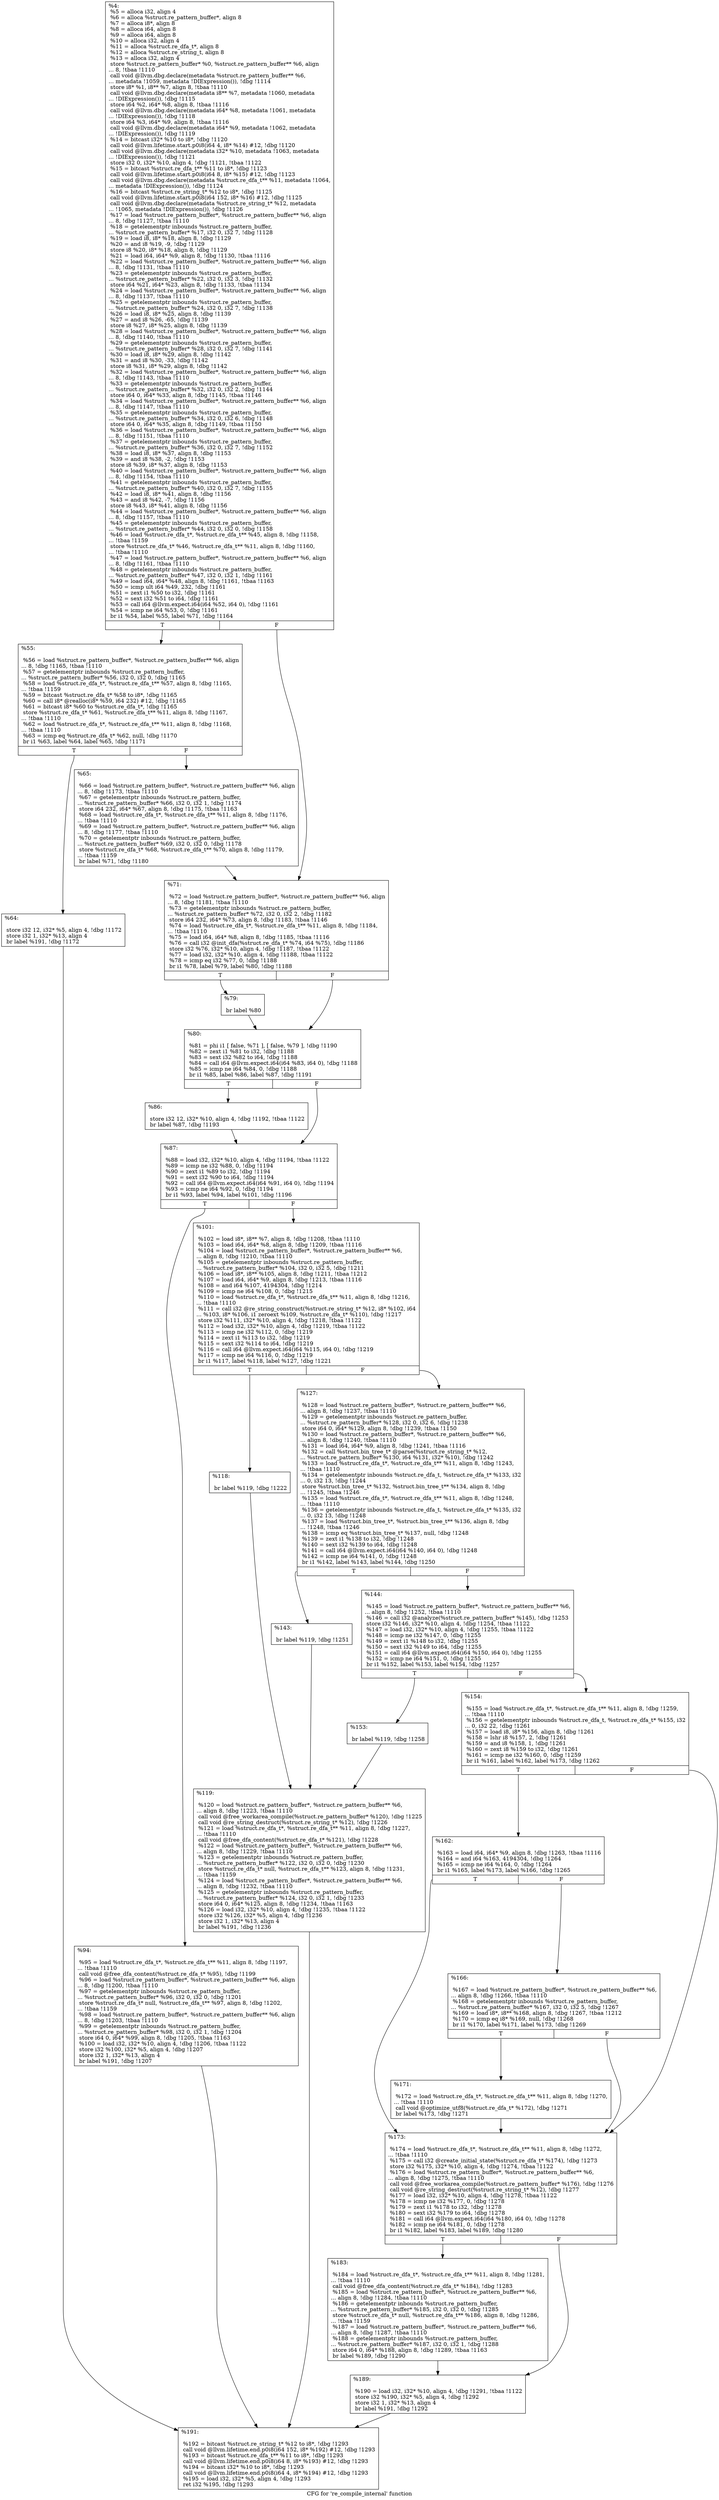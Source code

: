 digraph "CFG for 're_compile_internal' function" {
	label="CFG for 're_compile_internal' function";

	Node0xa94330 [shape=record,label="{%4:\l  %5 = alloca i32, align 4\l  %6 = alloca %struct.re_pattern_buffer*, align 8\l  %7 = alloca i8*, align 8\l  %8 = alloca i64, align 8\l  %9 = alloca i64, align 8\l  %10 = alloca i32, align 4\l  %11 = alloca %struct.re_dfa_t*, align 8\l  %12 = alloca %struct.re_string_t, align 8\l  %13 = alloca i32, align 4\l  store %struct.re_pattern_buffer* %0, %struct.re_pattern_buffer** %6, align\l... 8, !tbaa !1110\l  call void @llvm.dbg.declare(metadata %struct.re_pattern_buffer** %6,\l... metadata !1059, metadata !DIExpression()), !dbg !1114\l  store i8* %1, i8** %7, align 8, !tbaa !1110\l  call void @llvm.dbg.declare(metadata i8** %7, metadata !1060, metadata\l... !DIExpression()), !dbg !1115\l  store i64 %2, i64* %8, align 8, !tbaa !1116\l  call void @llvm.dbg.declare(metadata i64* %8, metadata !1061, metadata\l... !DIExpression()), !dbg !1118\l  store i64 %3, i64* %9, align 8, !tbaa !1116\l  call void @llvm.dbg.declare(metadata i64* %9, metadata !1062, metadata\l... !DIExpression()), !dbg !1119\l  %14 = bitcast i32* %10 to i8*, !dbg !1120\l  call void @llvm.lifetime.start.p0i8(i64 4, i8* %14) #12, !dbg !1120\l  call void @llvm.dbg.declare(metadata i32* %10, metadata !1063, metadata\l... !DIExpression()), !dbg !1121\l  store i32 0, i32* %10, align 4, !dbg !1121, !tbaa !1122\l  %15 = bitcast %struct.re_dfa_t** %11 to i8*, !dbg !1123\l  call void @llvm.lifetime.start.p0i8(i64 8, i8* %15) #12, !dbg !1123\l  call void @llvm.dbg.declare(metadata %struct.re_dfa_t** %11, metadata !1064,\l... metadata !DIExpression()), !dbg !1124\l  %16 = bitcast %struct.re_string_t* %12 to i8*, !dbg !1125\l  call void @llvm.lifetime.start.p0i8(i64 152, i8* %16) #12, !dbg !1125\l  call void @llvm.dbg.declare(metadata %struct.re_string_t* %12, metadata\l... !1065, metadata !DIExpression()), !dbg !1126\l  %17 = load %struct.re_pattern_buffer*, %struct.re_pattern_buffer** %6, align\l... 8, !dbg !1127, !tbaa !1110\l  %18 = getelementptr inbounds %struct.re_pattern_buffer,\l... %struct.re_pattern_buffer* %17, i32 0, i32 7, !dbg !1128\l  %19 = load i8, i8* %18, align 8, !dbg !1129\l  %20 = and i8 %19, -9, !dbg !1129\l  store i8 %20, i8* %18, align 8, !dbg !1129\l  %21 = load i64, i64* %9, align 8, !dbg !1130, !tbaa !1116\l  %22 = load %struct.re_pattern_buffer*, %struct.re_pattern_buffer** %6, align\l... 8, !dbg !1131, !tbaa !1110\l  %23 = getelementptr inbounds %struct.re_pattern_buffer,\l... %struct.re_pattern_buffer* %22, i32 0, i32 3, !dbg !1132\l  store i64 %21, i64* %23, align 8, !dbg !1133, !tbaa !1134\l  %24 = load %struct.re_pattern_buffer*, %struct.re_pattern_buffer** %6, align\l... 8, !dbg !1137, !tbaa !1110\l  %25 = getelementptr inbounds %struct.re_pattern_buffer,\l... %struct.re_pattern_buffer* %24, i32 0, i32 7, !dbg !1138\l  %26 = load i8, i8* %25, align 8, !dbg !1139\l  %27 = and i8 %26, -65, !dbg !1139\l  store i8 %27, i8* %25, align 8, !dbg !1139\l  %28 = load %struct.re_pattern_buffer*, %struct.re_pattern_buffer** %6, align\l... 8, !dbg !1140, !tbaa !1110\l  %29 = getelementptr inbounds %struct.re_pattern_buffer,\l... %struct.re_pattern_buffer* %28, i32 0, i32 7, !dbg !1141\l  %30 = load i8, i8* %29, align 8, !dbg !1142\l  %31 = and i8 %30, -33, !dbg !1142\l  store i8 %31, i8* %29, align 8, !dbg !1142\l  %32 = load %struct.re_pattern_buffer*, %struct.re_pattern_buffer** %6, align\l... 8, !dbg !1143, !tbaa !1110\l  %33 = getelementptr inbounds %struct.re_pattern_buffer,\l... %struct.re_pattern_buffer* %32, i32 0, i32 2, !dbg !1144\l  store i64 0, i64* %33, align 8, !dbg !1145, !tbaa !1146\l  %34 = load %struct.re_pattern_buffer*, %struct.re_pattern_buffer** %6, align\l... 8, !dbg !1147, !tbaa !1110\l  %35 = getelementptr inbounds %struct.re_pattern_buffer,\l... %struct.re_pattern_buffer* %34, i32 0, i32 6, !dbg !1148\l  store i64 0, i64* %35, align 8, !dbg !1149, !tbaa !1150\l  %36 = load %struct.re_pattern_buffer*, %struct.re_pattern_buffer** %6, align\l... 8, !dbg !1151, !tbaa !1110\l  %37 = getelementptr inbounds %struct.re_pattern_buffer,\l... %struct.re_pattern_buffer* %36, i32 0, i32 7, !dbg !1152\l  %38 = load i8, i8* %37, align 8, !dbg !1153\l  %39 = and i8 %38, -2, !dbg !1153\l  store i8 %39, i8* %37, align 8, !dbg !1153\l  %40 = load %struct.re_pattern_buffer*, %struct.re_pattern_buffer** %6, align\l... 8, !dbg !1154, !tbaa !1110\l  %41 = getelementptr inbounds %struct.re_pattern_buffer,\l... %struct.re_pattern_buffer* %40, i32 0, i32 7, !dbg !1155\l  %42 = load i8, i8* %41, align 8, !dbg !1156\l  %43 = and i8 %42, -7, !dbg !1156\l  store i8 %43, i8* %41, align 8, !dbg !1156\l  %44 = load %struct.re_pattern_buffer*, %struct.re_pattern_buffer** %6, align\l... 8, !dbg !1157, !tbaa !1110\l  %45 = getelementptr inbounds %struct.re_pattern_buffer,\l... %struct.re_pattern_buffer* %44, i32 0, i32 0, !dbg !1158\l  %46 = load %struct.re_dfa_t*, %struct.re_dfa_t** %45, align 8, !dbg !1158,\l... !tbaa !1159\l  store %struct.re_dfa_t* %46, %struct.re_dfa_t** %11, align 8, !dbg !1160,\l... !tbaa !1110\l  %47 = load %struct.re_pattern_buffer*, %struct.re_pattern_buffer** %6, align\l... 8, !dbg !1161, !tbaa !1110\l  %48 = getelementptr inbounds %struct.re_pattern_buffer,\l... %struct.re_pattern_buffer* %47, i32 0, i32 1, !dbg !1161\l  %49 = load i64, i64* %48, align 8, !dbg !1161, !tbaa !1163\l  %50 = icmp ult i64 %49, 232, !dbg !1161\l  %51 = zext i1 %50 to i32, !dbg !1161\l  %52 = sext i32 %51 to i64, !dbg !1161\l  %53 = call i64 @llvm.expect.i64(i64 %52, i64 0), !dbg !1161\l  %54 = icmp ne i64 %53, 0, !dbg !1161\l  br i1 %54, label %55, label %71, !dbg !1164\l|{<s0>T|<s1>F}}"];
	Node0xa94330:s0 -> Node0xa96e00;
	Node0xa94330:s1 -> Node0xa96ef0;
	Node0xa96e00 [shape=record,label="{%55:\l\l  %56 = load %struct.re_pattern_buffer*, %struct.re_pattern_buffer** %6, align\l... 8, !dbg !1165, !tbaa !1110\l  %57 = getelementptr inbounds %struct.re_pattern_buffer,\l... %struct.re_pattern_buffer* %56, i32 0, i32 0, !dbg !1165\l  %58 = load %struct.re_dfa_t*, %struct.re_dfa_t** %57, align 8, !dbg !1165,\l... !tbaa !1159\l  %59 = bitcast %struct.re_dfa_t* %58 to i8*, !dbg !1165\l  %60 = call i8* @realloc(i8* %59, i64 232) #12, !dbg !1165\l  %61 = bitcast i8* %60 to %struct.re_dfa_t*, !dbg !1165\l  store %struct.re_dfa_t* %61, %struct.re_dfa_t** %11, align 8, !dbg !1167,\l... !tbaa !1110\l  %62 = load %struct.re_dfa_t*, %struct.re_dfa_t** %11, align 8, !dbg !1168,\l... !tbaa !1110\l  %63 = icmp eq %struct.re_dfa_t* %62, null, !dbg !1170\l  br i1 %63, label %64, label %65, !dbg !1171\l|{<s0>T|<s1>F}}"];
	Node0xa96e00:s0 -> Node0xa96e50;
	Node0xa96e00:s1 -> Node0xa96ea0;
	Node0xa96e50 [shape=record,label="{%64:\l\l  store i32 12, i32* %5, align 4, !dbg !1172\l  store i32 1, i32* %13, align 4\l  br label %191, !dbg !1172\l}"];
	Node0xa96e50 -> Node0xa97530;
	Node0xa96ea0 [shape=record,label="{%65:\l\l  %66 = load %struct.re_pattern_buffer*, %struct.re_pattern_buffer** %6, align\l... 8, !dbg !1173, !tbaa !1110\l  %67 = getelementptr inbounds %struct.re_pattern_buffer,\l... %struct.re_pattern_buffer* %66, i32 0, i32 1, !dbg !1174\l  store i64 232, i64* %67, align 8, !dbg !1175, !tbaa !1163\l  %68 = load %struct.re_dfa_t*, %struct.re_dfa_t** %11, align 8, !dbg !1176,\l... !tbaa !1110\l  %69 = load %struct.re_pattern_buffer*, %struct.re_pattern_buffer** %6, align\l... 8, !dbg !1177, !tbaa !1110\l  %70 = getelementptr inbounds %struct.re_pattern_buffer,\l... %struct.re_pattern_buffer* %69, i32 0, i32 0, !dbg !1178\l  store %struct.re_dfa_t* %68, %struct.re_dfa_t** %70, align 8, !dbg !1179,\l... !tbaa !1159\l  br label %71, !dbg !1180\l}"];
	Node0xa96ea0 -> Node0xa96ef0;
	Node0xa96ef0 [shape=record,label="{%71:\l\l  %72 = load %struct.re_pattern_buffer*, %struct.re_pattern_buffer** %6, align\l... 8, !dbg !1181, !tbaa !1110\l  %73 = getelementptr inbounds %struct.re_pattern_buffer,\l... %struct.re_pattern_buffer* %72, i32 0, i32 2, !dbg !1182\l  store i64 232, i64* %73, align 8, !dbg !1183, !tbaa !1146\l  %74 = load %struct.re_dfa_t*, %struct.re_dfa_t** %11, align 8, !dbg !1184,\l... !tbaa !1110\l  %75 = load i64, i64* %8, align 8, !dbg !1185, !tbaa !1116\l  %76 = call i32 @init_dfa(%struct.re_dfa_t* %74, i64 %75), !dbg !1186\l  store i32 %76, i32* %10, align 4, !dbg !1187, !tbaa !1122\l  %77 = load i32, i32* %10, align 4, !dbg !1188, !tbaa !1122\l  %78 = icmp eq i32 %77, 0, !dbg !1188\l  br i1 %78, label %79, label %80, !dbg !1188\l|{<s0>T|<s1>F}}"];
	Node0xa96ef0:s0 -> Node0xa96f40;
	Node0xa96ef0:s1 -> Node0xa96f90;
	Node0xa96f40 [shape=record,label="{%79:\l\l  br label %80\l}"];
	Node0xa96f40 -> Node0xa96f90;
	Node0xa96f90 [shape=record,label="{%80:\l\l  %81 = phi i1 [ false, %71 ], [ false, %79 ], !dbg !1190\l  %82 = zext i1 %81 to i32, !dbg !1188\l  %83 = sext i32 %82 to i64, !dbg !1188\l  %84 = call i64 @llvm.expect.i64(i64 %83, i64 0), !dbg !1188\l  %85 = icmp ne i64 %84, 0, !dbg !1188\l  br i1 %85, label %86, label %87, !dbg !1191\l|{<s0>T|<s1>F}}"];
	Node0xa96f90:s0 -> Node0xa96fe0;
	Node0xa96f90:s1 -> Node0xa97030;
	Node0xa96fe0 [shape=record,label="{%86:\l\l  store i32 12, i32* %10, align 4, !dbg !1192, !tbaa !1122\l  br label %87, !dbg !1193\l}"];
	Node0xa96fe0 -> Node0xa97030;
	Node0xa97030 [shape=record,label="{%87:\l\l  %88 = load i32, i32* %10, align 4, !dbg !1194, !tbaa !1122\l  %89 = icmp ne i32 %88, 0, !dbg !1194\l  %90 = zext i1 %89 to i32, !dbg !1194\l  %91 = sext i32 %90 to i64, !dbg !1194\l  %92 = call i64 @llvm.expect.i64(i64 %91, i64 0), !dbg !1194\l  %93 = icmp ne i64 %92, 0, !dbg !1194\l  br i1 %93, label %94, label %101, !dbg !1196\l|{<s0>T|<s1>F}}"];
	Node0xa97030:s0 -> Node0xa97080;
	Node0xa97030:s1 -> Node0xa970d0;
	Node0xa97080 [shape=record,label="{%94:\l\l  %95 = load %struct.re_dfa_t*, %struct.re_dfa_t** %11, align 8, !dbg !1197,\l... !tbaa !1110\l  call void @free_dfa_content(%struct.re_dfa_t* %95), !dbg !1199\l  %96 = load %struct.re_pattern_buffer*, %struct.re_pattern_buffer** %6, align\l... 8, !dbg !1200, !tbaa !1110\l  %97 = getelementptr inbounds %struct.re_pattern_buffer,\l... %struct.re_pattern_buffer* %96, i32 0, i32 0, !dbg !1201\l  store %struct.re_dfa_t* null, %struct.re_dfa_t** %97, align 8, !dbg !1202,\l... !tbaa !1159\l  %98 = load %struct.re_pattern_buffer*, %struct.re_pattern_buffer** %6, align\l... 8, !dbg !1203, !tbaa !1110\l  %99 = getelementptr inbounds %struct.re_pattern_buffer,\l... %struct.re_pattern_buffer* %98, i32 0, i32 1, !dbg !1204\l  store i64 0, i64* %99, align 8, !dbg !1205, !tbaa !1163\l  %100 = load i32, i32* %10, align 4, !dbg !1206, !tbaa !1122\l  store i32 %100, i32* %5, align 4, !dbg !1207\l  store i32 1, i32* %13, align 4\l  br label %191, !dbg !1207\l}"];
	Node0xa97080 -> Node0xa97530;
	Node0xa970d0 [shape=record,label="{%101:\l\l  %102 = load i8*, i8** %7, align 8, !dbg !1208, !tbaa !1110\l  %103 = load i64, i64* %8, align 8, !dbg !1209, !tbaa !1116\l  %104 = load %struct.re_pattern_buffer*, %struct.re_pattern_buffer** %6,\l... align 8, !dbg !1210, !tbaa !1110\l  %105 = getelementptr inbounds %struct.re_pattern_buffer,\l... %struct.re_pattern_buffer* %104, i32 0, i32 5, !dbg !1211\l  %106 = load i8*, i8** %105, align 8, !dbg !1211, !tbaa !1212\l  %107 = load i64, i64* %9, align 8, !dbg !1213, !tbaa !1116\l  %108 = and i64 %107, 4194304, !dbg !1214\l  %109 = icmp ne i64 %108, 0, !dbg !1215\l  %110 = load %struct.re_dfa_t*, %struct.re_dfa_t** %11, align 8, !dbg !1216,\l... !tbaa !1110\l  %111 = call i32 @re_string_construct(%struct.re_string_t* %12, i8* %102, i64\l... %103, i8* %106, i1 zeroext %109, %struct.re_dfa_t* %110), !dbg !1217\l  store i32 %111, i32* %10, align 4, !dbg !1218, !tbaa !1122\l  %112 = load i32, i32* %10, align 4, !dbg !1219, !tbaa !1122\l  %113 = icmp ne i32 %112, 0, !dbg !1219\l  %114 = zext i1 %113 to i32, !dbg !1219\l  %115 = sext i32 %114 to i64, !dbg !1219\l  %116 = call i64 @llvm.expect.i64(i64 %115, i64 0), !dbg !1219\l  %117 = icmp ne i64 %116, 0, !dbg !1219\l  br i1 %117, label %118, label %127, !dbg !1221\l|{<s0>T|<s1>F}}"];
	Node0xa970d0:s0 -> Node0xa97120;
	Node0xa970d0:s1 -> Node0xa971c0;
	Node0xa97120 [shape=record,label="{%118:\l\l  br label %119, !dbg !1222\l}"];
	Node0xa97120 -> Node0xa97170;
	Node0xa97170 [shape=record,label="{%119:\l\l  %120 = load %struct.re_pattern_buffer*, %struct.re_pattern_buffer** %6,\l... align 8, !dbg !1223, !tbaa !1110\l  call void @free_workarea_compile(%struct.re_pattern_buffer* %120), !dbg !1225\l  call void @re_string_destruct(%struct.re_string_t* %12), !dbg !1226\l  %121 = load %struct.re_dfa_t*, %struct.re_dfa_t** %11, align 8, !dbg !1227,\l... !tbaa !1110\l  call void @free_dfa_content(%struct.re_dfa_t* %121), !dbg !1228\l  %122 = load %struct.re_pattern_buffer*, %struct.re_pattern_buffer** %6,\l... align 8, !dbg !1229, !tbaa !1110\l  %123 = getelementptr inbounds %struct.re_pattern_buffer,\l... %struct.re_pattern_buffer* %122, i32 0, i32 0, !dbg !1230\l  store %struct.re_dfa_t* null, %struct.re_dfa_t** %123, align 8, !dbg !1231,\l... !tbaa !1159\l  %124 = load %struct.re_pattern_buffer*, %struct.re_pattern_buffer** %6,\l... align 8, !dbg !1232, !tbaa !1110\l  %125 = getelementptr inbounds %struct.re_pattern_buffer,\l... %struct.re_pattern_buffer* %124, i32 0, i32 1, !dbg !1233\l  store i64 0, i64* %125, align 8, !dbg !1234, !tbaa !1163\l  %126 = load i32, i32* %10, align 4, !dbg !1235, !tbaa !1122\l  store i32 %126, i32* %5, align 4, !dbg !1236\l  store i32 1, i32* %13, align 4\l  br label %191, !dbg !1236\l}"];
	Node0xa97170 -> Node0xa97530;
	Node0xa971c0 [shape=record,label="{%127:\l\l  %128 = load %struct.re_pattern_buffer*, %struct.re_pattern_buffer** %6,\l... align 8, !dbg !1237, !tbaa !1110\l  %129 = getelementptr inbounds %struct.re_pattern_buffer,\l... %struct.re_pattern_buffer* %128, i32 0, i32 6, !dbg !1238\l  store i64 0, i64* %129, align 8, !dbg !1239, !tbaa !1150\l  %130 = load %struct.re_pattern_buffer*, %struct.re_pattern_buffer** %6,\l... align 8, !dbg !1240, !tbaa !1110\l  %131 = load i64, i64* %9, align 8, !dbg !1241, !tbaa !1116\l  %132 = call %struct.bin_tree_t* @parse(%struct.re_string_t* %12,\l... %struct.re_pattern_buffer* %130, i64 %131, i32* %10), !dbg !1242\l  %133 = load %struct.re_dfa_t*, %struct.re_dfa_t** %11, align 8, !dbg !1243,\l... !tbaa !1110\l  %134 = getelementptr inbounds %struct.re_dfa_t, %struct.re_dfa_t* %133, i32\l... 0, i32 13, !dbg !1244\l  store %struct.bin_tree_t* %132, %struct.bin_tree_t** %134, align 8, !dbg\l... !1245, !tbaa !1246\l  %135 = load %struct.re_dfa_t*, %struct.re_dfa_t** %11, align 8, !dbg !1248,\l... !tbaa !1110\l  %136 = getelementptr inbounds %struct.re_dfa_t, %struct.re_dfa_t* %135, i32\l... 0, i32 13, !dbg !1248\l  %137 = load %struct.bin_tree_t*, %struct.bin_tree_t** %136, align 8, !dbg\l... !1248, !tbaa !1246\l  %138 = icmp eq %struct.bin_tree_t* %137, null, !dbg !1248\l  %139 = zext i1 %138 to i32, !dbg !1248\l  %140 = sext i32 %139 to i64, !dbg !1248\l  %141 = call i64 @llvm.expect.i64(i64 %140, i64 0), !dbg !1248\l  %142 = icmp ne i64 %141, 0, !dbg !1248\l  br i1 %142, label %143, label %144, !dbg !1250\l|{<s0>T|<s1>F}}"];
	Node0xa971c0:s0 -> Node0xa97210;
	Node0xa971c0:s1 -> Node0xa97260;
	Node0xa97210 [shape=record,label="{%143:\l\l  br label %119, !dbg !1251\l}"];
	Node0xa97210 -> Node0xa97170;
	Node0xa97260 [shape=record,label="{%144:\l\l  %145 = load %struct.re_pattern_buffer*, %struct.re_pattern_buffer** %6,\l... align 8, !dbg !1252, !tbaa !1110\l  %146 = call i32 @analyze(%struct.re_pattern_buffer* %145), !dbg !1253\l  store i32 %146, i32* %10, align 4, !dbg !1254, !tbaa !1122\l  %147 = load i32, i32* %10, align 4, !dbg !1255, !tbaa !1122\l  %148 = icmp ne i32 %147, 0, !dbg !1255\l  %149 = zext i1 %148 to i32, !dbg !1255\l  %150 = sext i32 %149 to i64, !dbg !1255\l  %151 = call i64 @llvm.expect.i64(i64 %150, i64 0), !dbg !1255\l  %152 = icmp ne i64 %151, 0, !dbg !1255\l  br i1 %152, label %153, label %154, !dbg !1257\l|{<s0>T|<s1>F}}"];
	Node0xa97260:s0 -> Node0xa972b0;
	Node0xa97260:s1 -> Node0xa97300;
	Node0xa972b0 [shape=record,label="{%153:\l\l  br label %119, !dbg !1258\l}"];
	Node0xa972b0 -> Node0xa97170;
	Node0xa97300 [shape=record,label="{%154:\l\l  %155 = load %struct.re_dfa_t*, %struct.re_dfa_t** %11, align 8, !dbg !1259,\l... !tbaa !1110\l  %156 = getelementptr inbounds %struct.re_dfa_t, %struct.re_dfa_t* %155, i32\l... 0, i32 22, !dbg !1261\l  %157 = load i8, i8* %156, align 8, !dbg !1261\l  %158 = lshr i8 %157, 2, !dbg !1261\l  %159 = and i8 %158, 1, !dbg !1261\l  %160 = zext i8 %159 to i32, !dbg !1261\l  %161 = icmp ne i32 %160, 0, !dbg !1259\l  br i1 %161, label %162, label %173, !dbg !1262\l|{<s0>T|<s1>F}}"];
	Node0xa97300:s0 -> Node0xa97350;
	Node0xa97300:s1 -> Node0xa97440;
	Node0xa97350 [shape=record,label="{%162:\l\l  %163 = load i64, i64* %9, align 8, !dbg !1263, !tbaa !1116\l  %164 = and i64 %163, 4194304, !dbg !1264\l  %165 = icmp ne i64 %164, 0, !dbg !1264\l  br i1 %165, label %173, label %166, !dbg !1265\l|{<s0>T|<s1>F}}"];
	Node0xa97350:s0 -> Node0xa97440;
	Node0xa97350:s1 -> Node0xa973a0;
	Node0xa973a0 [shape=record,label="{%166:\l\l  %167 = load %struct.re_pattern_buffer*, %struct.re_pattern_buffer** %6,\l... align 8, !dbg !1266, !tbaa !1110\l  %168 = getelementptr inbounds %struct.re_pattern_buffer,\l... %struct.re_pattern_buffer* %167, i32 0, i32 5, !dbg !1267\l  %169 = load i8*, i8** %168, align 8, !dbg !1267, !tbaa !1212\l  %170 = icmp eq i8* %169, null, !dbg !1268\l  br i1 %170, label %171, label %173, !dbg !1269\l|{<s0>T|<s1>F}}"];
	Node0xa973a0:s0 -> Node0xa973f0;
	Node0xa973a0:s1 -> Node0xa97440;
	Node0xa973f0 [shape=record,label="{%171:\l\l  %172 = load %struct.re_dfa_t*, %struct.re_dfa_t** %11, align 8, !dbg !1270,\l... !tbaa !1110\l  call void @optimize_utf8(%struct.re_dfa_t* %172), !dbg !1271\l  br label %173, !dbg !1271\l}"];
	Node0xa973f0 -> Node0xa97440;
	Node0xa97440 [shape=record,label="{%173:\l\l  %174 = load %struct.re_dfa_t*, %struct.re_dfa_t** %11, align 8, !dbg !1272,\l... !tbaa !1110\l  %175 = call i32 @create_initial_state(%struct.re_dfa_t* %174), !dbg !1273\l  store i32 %175, i32* %10, align 4, !dbg !1274, !tbaa !1122\l  %176 = load %struct.re_pattern_buffer*, %struct.re_pattern_buffer** %6,\l... align 8, !dbg !1275, !tbaa !1110\l  call void @free_workarea_compile(%struct.re_pattern_buffer* %176), !dbg !1276\l  call void @re_string_destruct(%struct.re_string_t* %12), !dbg !1277\l  %177 = load i32, i32* %10, align 4, !dbg !1278, !tbaa !1122\l  %178 = icmp ne i32 %177, 0, !dbg !1278\l  %179 = zext i1 %178 to i32, !dbg !1278\l  %180 = sext i32 %179 to i64, !dbg !1278\l  %181 = call i64 @llvm.expect.i64(i64 %180, i64 0), !dbg !1278\l  %182 = icmp ne i64 %181, 0, !dbg !1278\l  br i1 %182, label %183, label %189, !dbg !1280\l|{<s0>T|<s1>F}}"];
	Node0xa97440:s0 -> Node0xa97490;
	Node0xa97440:s1 -> Node0xa974e0;
	Node0xa97490 [shape=record,label="{%183:\l\l  %184 = load %struct.re_dfa_t*, %struct.re_dfa_t** %11, align 8, !dbg !1281,\l... !tbaa !1110\l  call void @free_dfa_content(%struct.re_dfa_t* %184), !dbg !1283\l  %185 = load %struct.re_pattern_buffer*, %struct.re_pattern_buffer** %6,\l... align 8, !dbg !1284, !tbaa !1110\l  %186 = getelementptr inbounds %struct.re_pattern_buffer,\l... %struct.re_pattern_buffer* %185, i32 0, i32 0, !dbg !1285\l  store %struct.re_dfa_t* null, %struct.re_dfa_t** %186, align 8, !dbg !1286,\l... !tbaa !1159\l  %187 = load %struct.re_pattern_buffer*, %struct.re_pattern_buffer** %6,\l... align 8, !dbg !1287, !tbaa !1110\l  %188 = getelementptr inbounds %struct.re_pattern_buffer,\l... %struct.re_pattern_buffer* %187, i32 0, i32 1, !dbg !1288\l  store i64 0, i64* %188, align 8, !dbg !1289, !tbaa !1163\l  br label %189, !dbg !1290\l}"];
	Node0xa97490 -> Node0xa974e0;
	Node0xa974e0 [shape=record,label="{%189:\l\l  %190 = load i32, i32* %10, align 4, !dbg !1291, !tbaa !1122\l  store i32 %190, i32* %5, align 4, !dbg !1292\l  store i32 1, i32* %13, align 4\l  br label %191, !dbg !1292\l}"];
	Node0xa974e0 -> Node0xa97530;
	Node0xa97530 [shape=record,label="{%191:\l\l  %192 = bitcast %struct.re_string_t* %12 to i8*, !dbg !1293\l  call void @llvm.lifetime.end.p0i8(i64 152, i8* %192) #12, !dbg !1293\l  %193 = bitcast %struct.re_dfa_t** %11 to i8*, !dbg !1293\l  call void @llvm.lifetime.end.p0i8(i64 8, i8* %193) #12, !dbg !1293\l  %194 = bitcast i32* %10 to i8*, !dbg !1293\l  call void @llvm.lifetime.end.p0i8(i64 4, i8* %194) #12, !dbg !1293\l  %195 = load i32, i32* %5, align 4, !dbg !1293\l  ret i32 %195, !dbg !1293\l}"];
}
